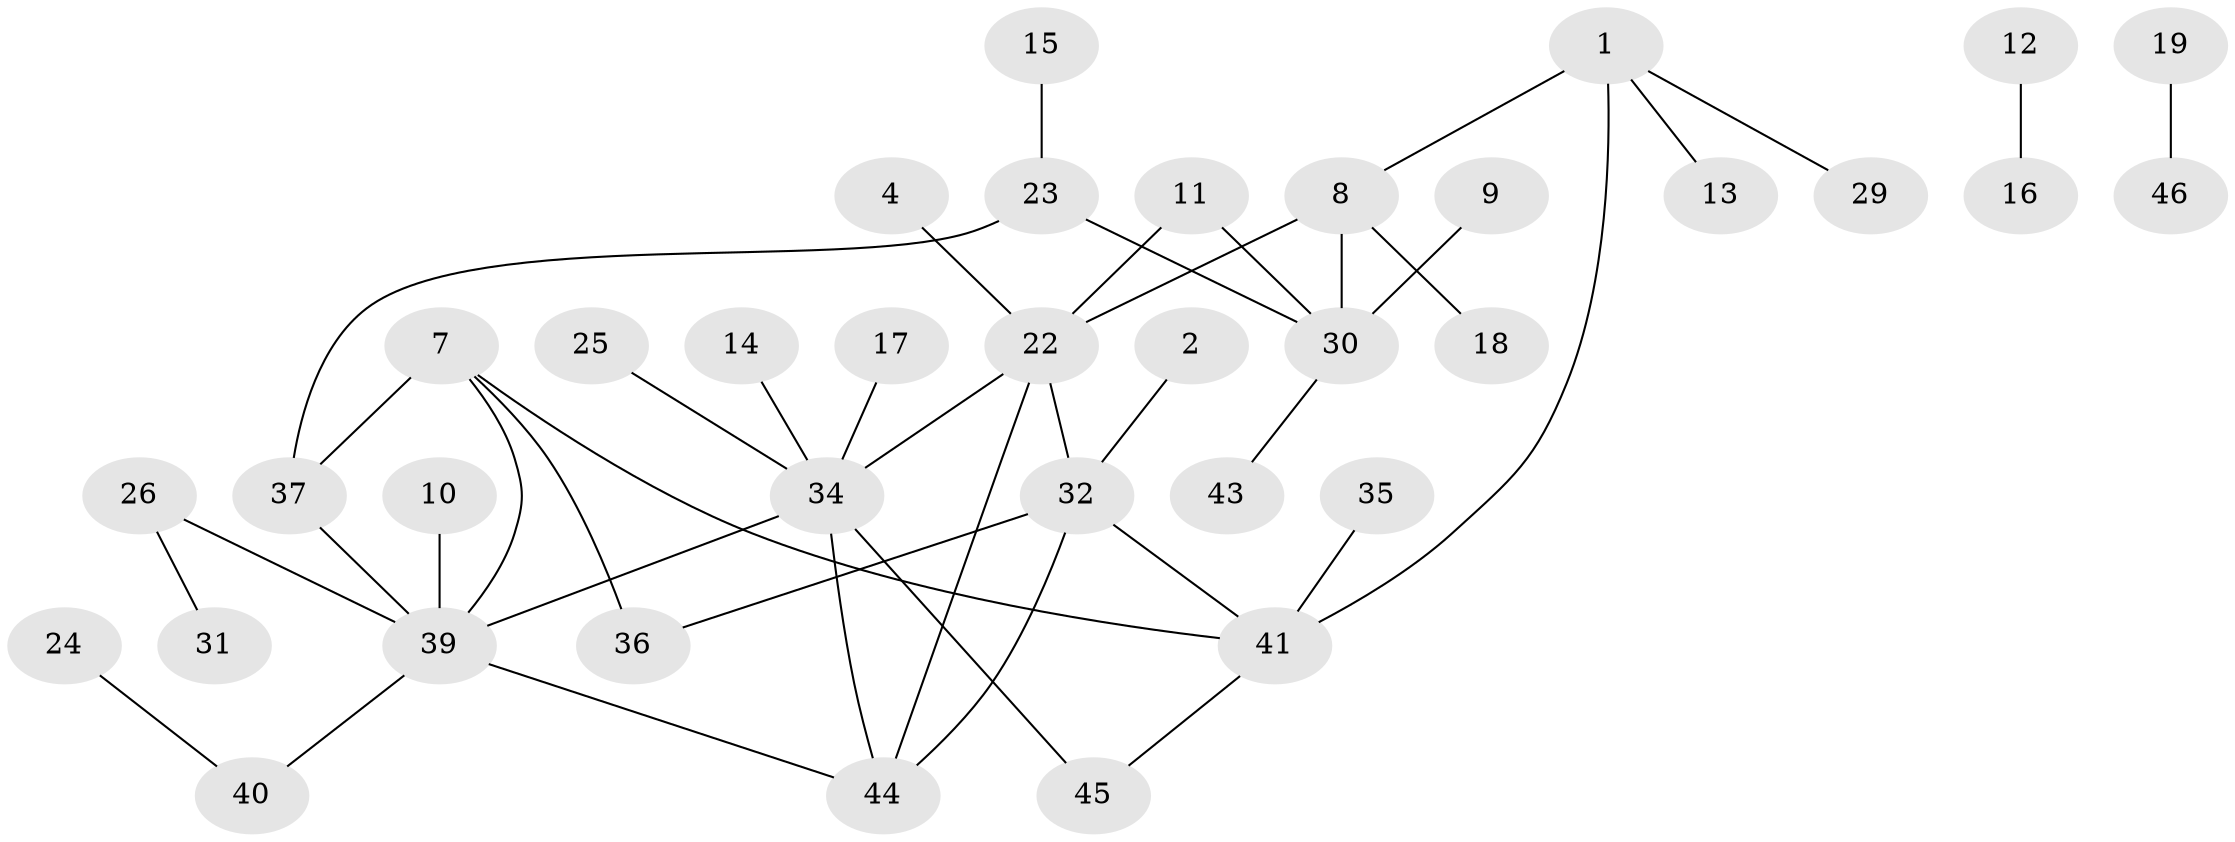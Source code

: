 // original degree distribution, {2: 0.29347826086956524, 1: 0.30434782608695654, 5: 0.05434782608695652, 0: 0.09782608695652174, 3: 0.17391304347826086, 4: 0.06521739130434782, 7: 0.010869565217391304}
// Generated by graph-tools (version 1.1) at 2025/25/03/09/25 03:25:16]
// undirected, 36 vertices, 43 edges
graph export_dot {
graph [start="1"]
  node [color=gray90,style=filled];
  1;
  2;
  4;
  7;
  8;
  9;
  10;
  11;
  12;
  13;
  14;
  15;
  16;
  17;
  18;
  19;
  22;
  23;
  24;
  25;
  26;
  29;
  30;
  31;
  32;
  34;
  35;
  36;
  37;
  39;
  40;
  41;
  43;
  44;
  45;
  46;
  1 -- 8 [weight=2.0];
  1 -- 13 [weight=1.0];
  1 -- 29 [weight=1.0];
  1 -- 41 [weight=1.0];
  2 -- 32 [weight=1.0];
  4 -- 22 [weight=1.0];
  7 -- 36 [weight=2.0];
  7 -- 37 [weight=1.0];
  7 -- 39 [weight=1.0];
  7 -- 41 [weight=1.0];
  8 -- 18 [weight=1.0];
  8 -- 22 [weight=1.0];
  8 -- 30 [weight=1.0];
  9 -- 30 [weight=1.0];
  10 -- 39 [weight=1.0];
  11 -- 22 [weight=1.0];
  11 -- 30 [weight=1.0];
  12 -- 16 [weight=1.0];
  14 -- 34 [weight=2.0];
  15 -- 23 [weight=1.0];
  17 -- 34 [weight=1.0];
  19 -- 46 [weight=1.0];
  22 -- 32 [weight=1.0];
  22 -- 34 [weight=1.0];
  22 -- 44 [weight=1.0];
  23 -- 30 [weight=1.0];
  23 -- 37 [weight=1.0];
  24 -- 40 [weight=1.0];
  25 -- 34 [weight=1.0];
  26 -- 31 [weight=1.0];
  26 -- 39 [weight=1.0];
  30 -- 43 [weight=1.0];
  32 -- 36 [weight=1.0];
  32 -- 41 [weight=1.0];
  32 -- 44 [weight=1.0];
  34 -- 39 [weight=1.0];
  34 -- 44 [weight=1.0];
  34 -- 45 [weight=1.0];
  35 -- 41 [weight=2.0];
  37 -- 39 [weight=1.0];
  39 -- 40 [weight=1.0];
  39 -- 44 [weight=1.0];
  41 -- 45 [weight=1.0];
}

